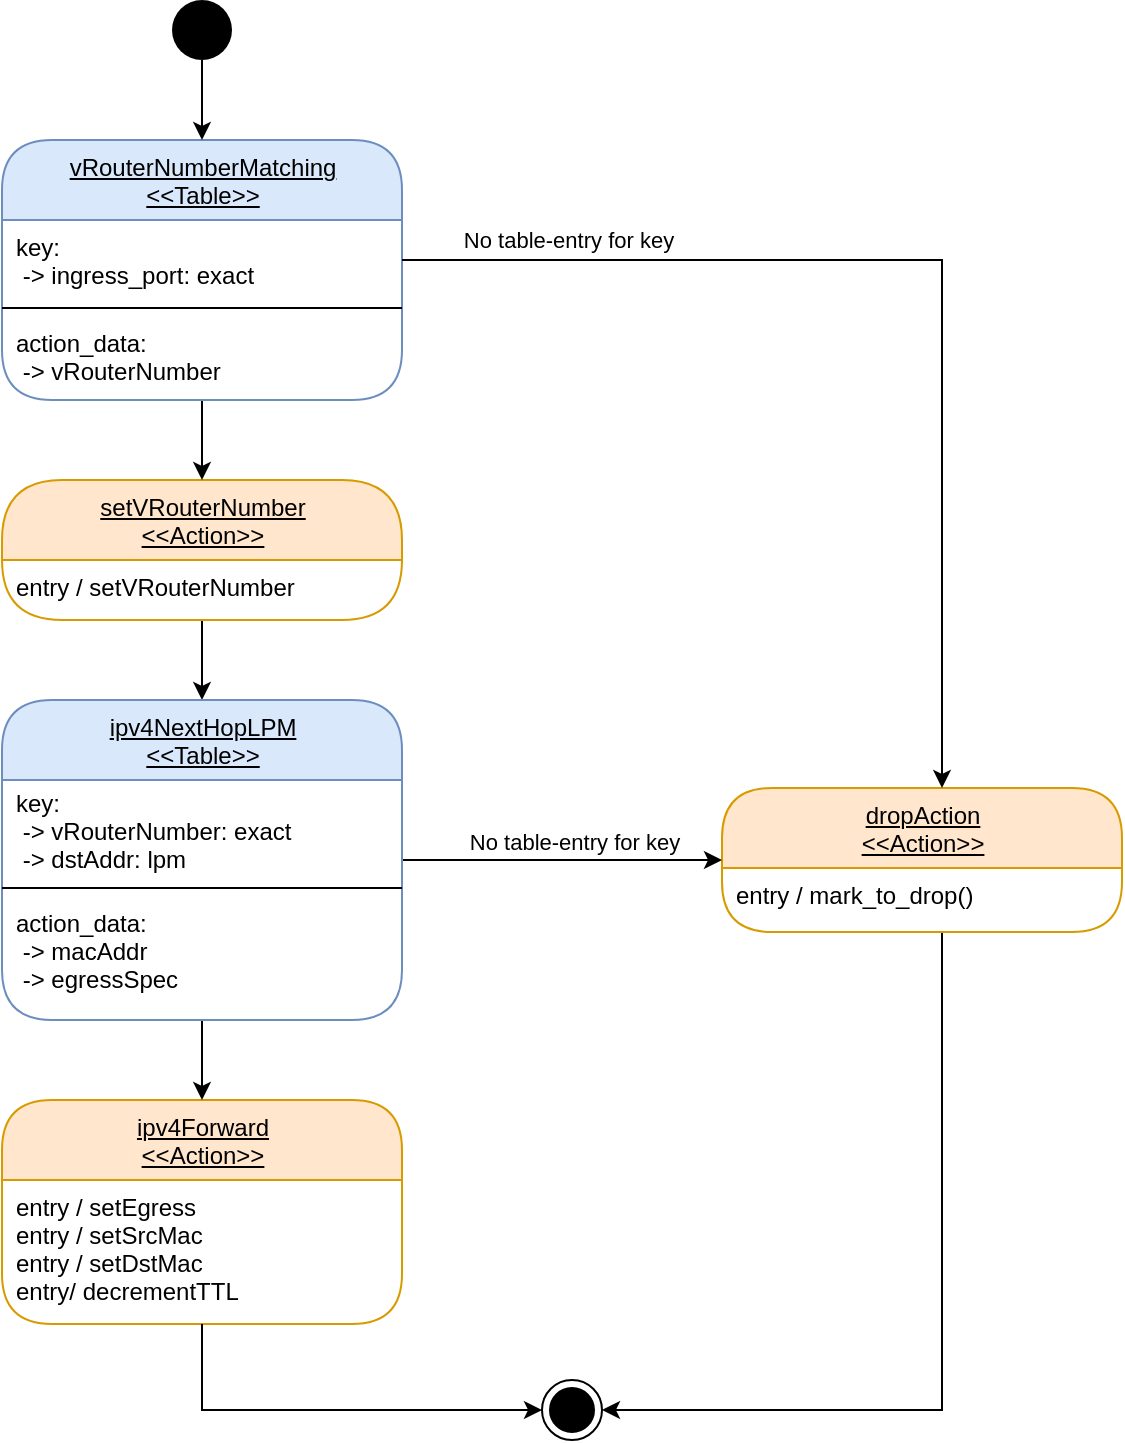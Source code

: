 <mxfile version="14.5.1" type="device"><diagram id="C5RBs43oDa-KdzZeNtuy" name="Page-1"><mxGraphModel dx="1505" dy="954" grid="1" gridSize="10" guides="1" tooltips="1" connect="1" arrows="1" fold="1" page="1" pageScale="1" pageWidth="827" pageHeight="1169" math="0" shadow="0"><root><mxCell id="WIyWlLk6GJQsqaUBKTNV-0"/><mxCell id="WIyWlLk6GJQsqaUBKTNV-1" parent="WIyWlLk6GJQsqaUBKTNV-0"/><mxCell id="Ch1ERL4n2XFxiZnWTfwi-32" style="edgeStyle=orthogonalEdgeStyle;rounded=0;orthogonalLoop=1;jettySize=auto;html=1;startSize=60;" edge="1" parent="WIyWlLk6GJQsqaUBKTNV-1" source="Ch1ERL4n2XFxiZnWTfwi-0" target="Ch1ERL4n2XFxiZnWTfwi-27"><mxGeometry relative="1" as="geometry"/></mxCell><mxCell id="Ch1ERL4n2XFxiZnWTfwi-0" value="setVRouterNumber&lt;br&gt;&amp;lt;&amp;lt;Action&amp;gt;&amp;gt;" style="swimlane;fontStyle=4;align=center;verticalAlign=top;childLayout=stackLayout;horizontal=1;startSize=40;horizontalStack=0;resizeParent=1;resizeParentMax=0;resizeLast=0;collapsible=0;marginBottom=0;html=1;rounded=1;absoluteArcSize=1;arcSize=74;fillColor=#ffe6cc;strokeColor=#d79b00;" vertex="1" parent="WIyWlLk6GJQsqaUBKTNV-1"><mxGeometry x="-360" y="360" width="200" height="70" as="geometry"/></mxCell><mxCell id="Ch1ERL4n2XFxiZnWTfwi-6" value="entry / setVRouterNumber" style="fillColor=none;strokeColor=none;align=left;verticalAlign=top;spacingLeft=5;" vertex="1" parent="Ch1ERL4n2XFxiZnWTfwi-0"><mxGeometry y="40" width="200" height="30" as="geometry"/></mxCell><mxCell id="Ch1ERL4n2XFxiZnWTfwi-9" value="ipv4Forward&lt;br&gt;&amp;lt;&amp;lt;Action&amp;gt;&amp;gt;" style="swimlane;fontStyle=4;align=center;verticalAlign=top;childLayout=stackLayout;horizontal=1;startSize=40;horizontalStack=0;resizeParent=1;resizeParentMax=0;resizeLast=0;collapsible=0;marginBottom=0;html=1;rounded=1;absoluteArcSize=1;arcSize=50;fillColor=#ffe6cc;strokeColor=#d79b00;" vertex="1" parent="WIyWlLk6GJQsqaUBKTNV-1"><mxGeometry x="-360" y="670" width="200" height="112" as="geometry"/></mxCell><mxCell id="Ch1ERL4n2XFxiZnWTfwi-11" value="entry / setEgress&#10;entry / setSrcMac&#10;entry / setDstMac&#10;entry/ decrementTTL" style="fillColor=none;strokeColor=none;align=left;verticalAlign=top;spacingLeft=5;" vertex="1" parent="Ch1ERL4n2XFxiZnWTfwi-9"><mxGeometry y="40" width="200" height="72" as="geometry"/></mxCell><mxCell id="Ch1ERL4n2XFxiZnWTfwi-15" style="edgeStyle=orthogonalEdgeStyle;rounded=0;orthogonalLoop=1;jettySize=auto;html=1;" edge="1" parent="WIyWlLk6GJQsqaUBKTNV-1" source="Ch1ERL4n2XFxiZnWTfwi-12" target="Ch1ERL4n2XFxiZnWTfwi-14"><mxGeometry relative="1" as="geometry"><Array as="points"><mxPoint x="110" y="825"/></Array></mxGeometry></mxCell><mxCell id="Ch1ERL4n2XFxiZnWTfwi-12" value="dropAction&lt;br&gt;&amp;lt;&amp;lt;Action&amp;gt;&amp;gt;" style="swimlane;fontStyle=4;align=center;verticalAlign=top;childLayout=stackLayout;horizontal=1;startSize=40;horizontalStack=0;resizeParent=1;resizeParentMax=0;resizeLast=0;collapsible=0;marginBottom=0;html=1;rounded=1;absoluteArcSize=1;arcSize=50;fillColor=#ffe6cc;strokeColor=#d79b00;" vertex="1" parent="WIyWlLk6GJQsqaUBKTNV-1"><mxGeometry y="514" width="200" height="72" as="geometry"/></mxCell><mxCell id="Ch1ERL4n2XFxiZnWTfwi-13" value="entry / mark_to_drop()" style="fillColor=none;strokeColor=none;align=left;verticalAlign=top;spacingLeft=5;" vertex="1" parent="Ch1ERL4n2XFxiZnWTfwi-12"><mxGeometry y="40" width="200" height="32" as="geometry"/></mxCell><mxCell id="Ch1ERL4n2XFxiZnWTfwi-14" value="" style="ellipse;html=1;shape=endState;fillColor=#000000;strokeColor=#000000;" vertex="1" parent="WIyWlLk6GJQsqaUBKTNV-1"><mxGeometry x="-90" y="810" width="30" height="30" as="geometry"/></mxCell><mxCell id="Ch1ERL4n2XFxiZnWTfwi-16" style="edgeStyle=orthogonalEdgeStyle;rounded=0;orthogonalLoop=1;jettySize=auto;html=1;entryX=0;entryY=0.5;entryDx=0;entryDy=0;" edge="1" parent="WIyWlLk6GJQsqaUBKTNV-1" source="Ch1ERL4n2XFxiZnWTfwi-11" target="Ch1ERL4n2XFxiZnWTfwi-14"><mxGeometry relative="1" as="geometry"><Array as="points"><mxPoint x="-260" y="825"/></Array></mxGeometry></mxCell><mxCell id="Ch1ERL4n2XFxiZnWTfwi-31" style="edgeStyle=orthogonalEdgeStyle;rounded=0;orthogonalLoop=1;jettySize=auto;html=1;startSize=60;" edge="1" parent="WIyWlLk6GJQsqaUBKTNV-1" source="Ch1ERL4n2XFxiZnWTfwi-17" target="Ch1ERL4n2XFxiZnWTfwi-0"><mxGeometry relative="1" as="geometry"/></mxCell><mxCell id="Ch1ERL4n2XFxiZnWTfwi-17" value="vRouterNumberMatching&lt;br&gt;&amp;lt;&amp;lt;Table&amp;gt;&amp;gt;" style="swimlane;fontStyle=4;align=center;verticalAlign=top;childLayout=stackLayout;horizontal=1;startSize=40;horizontalStack=0;resizeParent=1;resizeParentMax=0;resizeLast=0;collapsible=0;marginBottom=0;html=1;rounded=1;absoluteArcSize=1;arcSize=50;fillColor=#dae8fc;strokeColor=#6c8ebf;" vertex="1" parent="WIyWlLk6GJQsqaUBKTNV-1"><mxGeometry x="-360" y="190" width="200" height="130" as="geometry"/></mxCell><mxCell id="Ch1ERL4n2XFxiZnWTfwi-21" value="key: &#10; -&gt; ingress_port: exact" style="fillColor=none;strokeColor=none;align=left;verticalAlign=middle;spacingLeft=5;" vertex="1" parent="Ch1ERL4n2XFxiZnWTfwi-17"><mxGeometry y="40" width="200" height="40" as="geometry"/></mxCell><mxCell id="Ch1ERL4n2XFxiZnWTfwi-48" value="" style="line;strokeWidth=1;fillColor=none;align=left;verticalAlign=middle;spacingTop=-1;spacingLeft=3;spacingRight=3;rotatable=0;labelPosition=right;points=[];portConstraint=eastwest;" vertex="1" parent="Ch1ERL4n2XFxiZnWTfwi-17"><mxGeometry y="80" width="200" height="8" as="geometry"/></mxCell><mxCell id="Ch1ERL4n2XFxiZnWTfwi-49" value="action_data:&#10; -&gt; vRouterNumber" style="fillColor=none;strokeColor=none;align=left;verticalAlign=top;spacingLeft=5;" vertex="1" parent="Ch1ERL4n2XFxiZnWTfwi-17"><mxGeometry y="88" width="200" height="42" as="geometry"/></mxCell><mxCell id="Ch1ERL4n2XFxiZnWTfwi-36" style="edgeStyle=orthogonalEdgeStyle;rounded=0;orthogonalLoop=1;jettySize=auto;html=1;startSize=60;" edge="1" parent="WIyWlLk6GJQsqaUBKTNV-1" source="Ch1ERL4n2XFxiZnWTfwi-26" target="Ch1ERL4n2XFxiZnWTfwi-17"><mxGeometry relative="1" as="geometry"/></mxCell><mxCell id="Ch1ERL4n2XFxiZnWTfwi-26" value="" style="ellipse;fillColor=#000000;strokeColor=none;rounded=1;startSize=60;html=1;" vertex="1" parent="WIyWlLk6GJQsqaUBKTNV-1"><mxGeometry x="-275" y="120" width="30" height="30" as="geometry"/></mxCell><mxCell id="Ch1ERL4n2XFxiZnWTfwi-34" style="edgeStyle=orthogonalEdgeStyle;rounded=0;orthogonalLoop=1;jettySize=auto;html=1;startSize=60;" edge="1" parent="WIyWlLk6GJQsqaUBKTNV-1" source="Ch1ERL4n2XFxiZnWTfwi-27" target="Ch1ERL4n2XFxiZnWTfwi-9"><mxGeometry relative="1" as="geometry"/></mxCell><mxCell id="Ch1ERL4n2XFxiZnWTfwi-37" style="edgeStyle=orthogonalEdgeStyle;rounded=0;orthogonalLoop=1;jettySize=auto;html=1;startSize=60;" edge="1" parent="WIyWlLk6GJQsqaUBKTNV-1" source="Ch1ERL4n2XFxiZnWTfwi-27" target="Ch1ERL4n2XFxiZnWTfwi-12"><mxGeometry relative="1" as="geometry"/></mxCell><mxCell id="Ch1ERL4n2XFxiZnWTfwi-40" value="No table-entry for key" style="edgeLabel;html=1;align=center;verticalAlign=middle;resizable=0;points=[];labelBackgroundColor=none;" vertex="1" connectable="0" parent="Ch1ERL4n2XFxiZnWTfwi-37"><mxGeometry x="-0.127" y="4" relative="1" as="geometry"><mxPoint x="15.29" y="-5" as="offset"/></mxGeometry></mxCell><mxCell id="Ch1ERL4n2XFxiZnWTfwi-27" value="ipv4NextHopLPM&lt;br&gt;&amp;lt;&amp;lt;Table&amp;gt;&amp;gt;" style="swimlane;fontStyle=4;align=center;verticalAlign=top;childLayout=stackLayout;horizontal=1;startSize=40;horizontalStack=0;resizeParent=1;resizeParentMax=0;resizeLast=0;collapsible=0;marginBottom=0;html=1;rounded=1;absoluteArcSize=1;arcSize=50;fillColor=#dae8fc;strokeColor=#6c8ebf;" vertex="1" parent="WIyWlLk6GJQsqaUBKTNV-1"><mxGeometry x="-360" y="470" width="200" height="160" as="geometry"/></mxCell><mxCell id="Ch1ERL4n2XFxiZnWTfwi-28" value="key: &#10; -&gt; vRouterNumber: exact&#10; -&gt; dstAddr: lpm" style="fillColor=none;strokeColor=none;align=left;verticalAlign=middle;spacingLeft=5;" vertex="1" parent="Ch1ERL4n2XFxiZnWTfwi-27"><mxGeometry y="40" width="200" height="50" as="geometry"/></mxCell><mxCell id="Ch1ERL4n2XFxiZnWTfwi-44" value="" style="line;strokeWidth=1;fillColor=none;align=left;verticalAlign=middle;spacingTop=-1;spacingLeft=3;spacingRight=3;rotatable=0;labelPosition=right;points=[];portConstraint=eastwest;" vertex="1" parent="Ch1ERL4n2XFxiZnWTfwi-27"><mxGeometry y="90" width="200" height="8" as="geometry"/></mxCell><mxCell id="Ch1ERL4n2XFxiZnWTfwi-45" value="action_data:&#10; -&gt; macAddr&#10; -&gt; egressSpec" style="fillColor=none;strokeColor=none;align=left;verticalAlign=top;spacingLeft=5;" vertex="1" parent="Ch1ERL4n2XFxiZnWTfwi-27"><mxGeometry y="98" width="200" height="62" as="geometry"/></mxCell><mxCell id="Ch1ERL4n2XFxiZnWTfwi-30" style="edgeStyle=orthogonalEdgeStyle;rounded=0;orthogonalLoop=1;jettySize=auto;html=1;startSize=60;" edge="1" parent="WIyWlLk6GJQsqaUBKTNV-1" source="Ch1ERL4n2XFxiZnWTfwi-21" target="Ch1ERL4n2XFxiZnWTfwi-12"><mxGeometry relative="1" as="geometry"><Array as="points"><mxPoint x="110" y="250"/></Array></mxGeometry></mxCell><mxCell id="Ch1ERL4n2XFxiZnWTfwi-38" value="No table-entry for key" style="edgeLabel;html=1;align=center;verticalAlign=middle;resizable=0;points=[];labelBackgroundColor=none;" vertex="1" connectable="0" parent="Ch1ERL4n2XFxiZnWTfwi-30"><mxGeometry x="-0.595" y="-2" relative="1" as="geometry"><mxPoint x="-25.29" y="-12" as="offset"/></mxGeometry></mxCell></root></mxGraphModel></diagram></mxfile>